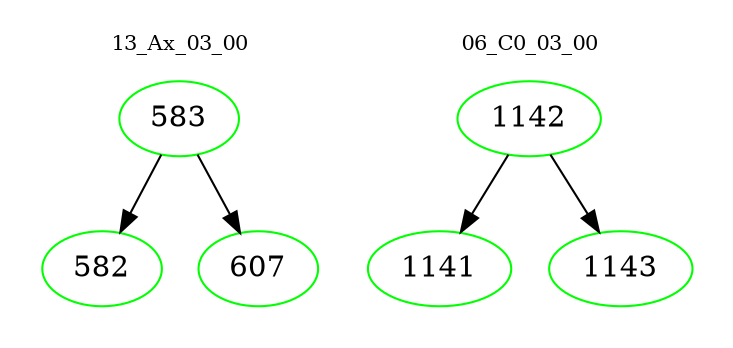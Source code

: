 digraph{
subgraph cluster_0 {
color = white
label = "13_Ax_03_00";
fontsize=10;
T0_583 [label="583", color="green"]
T0_583 -> T0_582 [color="black"]
T0_582 [label="582", color="green"]
T0_583 -> T0_607 [color="black"]
T0_607 [label="607", color="green"]
}
subgraph cluster_1 {
color = white
label = "06_C0_03_00";
fontsize=10;
T1_1142 [label="1142", color="green"]
T1_1142 -> T1_1141 [color="black"]
T1_1141 [label="1141", color="green"]
T1_1142 -> T1_1143 [color="black"]
T1_1143 [label="1143", color="green"]
}
}
